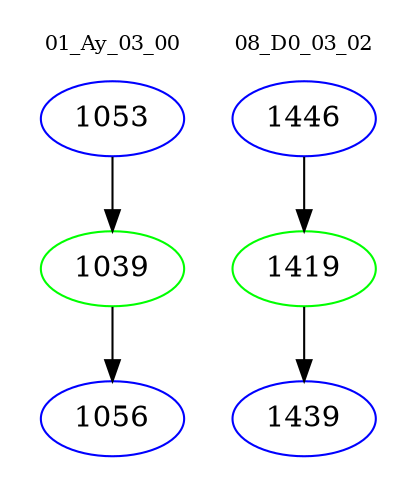 digraph{
subgraph cluster_0 {
color = white
label = "01_Ay_03_00";
fontsize=10;
T0_1053 [label="1053", color="blue"]
T0_1053 -> T0_1039 [color="black"]
T0_1039 [label="1039", color="green"]
T0_1039 -> T0_1056 [color="black"]
T0_1056 [label="1056", color="blue"]
}
subgraph cluster_1 {
color = white
label = "08_D0_03_02";
fontsize=10;
T1_1446 [label="1446", color="blue"]
T1_1446 -> T1_1419 [color="black"]
T1_1419 [label="1419", color="green"]
T1_1419 -> T1_1439 [color="black"]
T1_1439 [label="1439", color="blue"]
}
}

